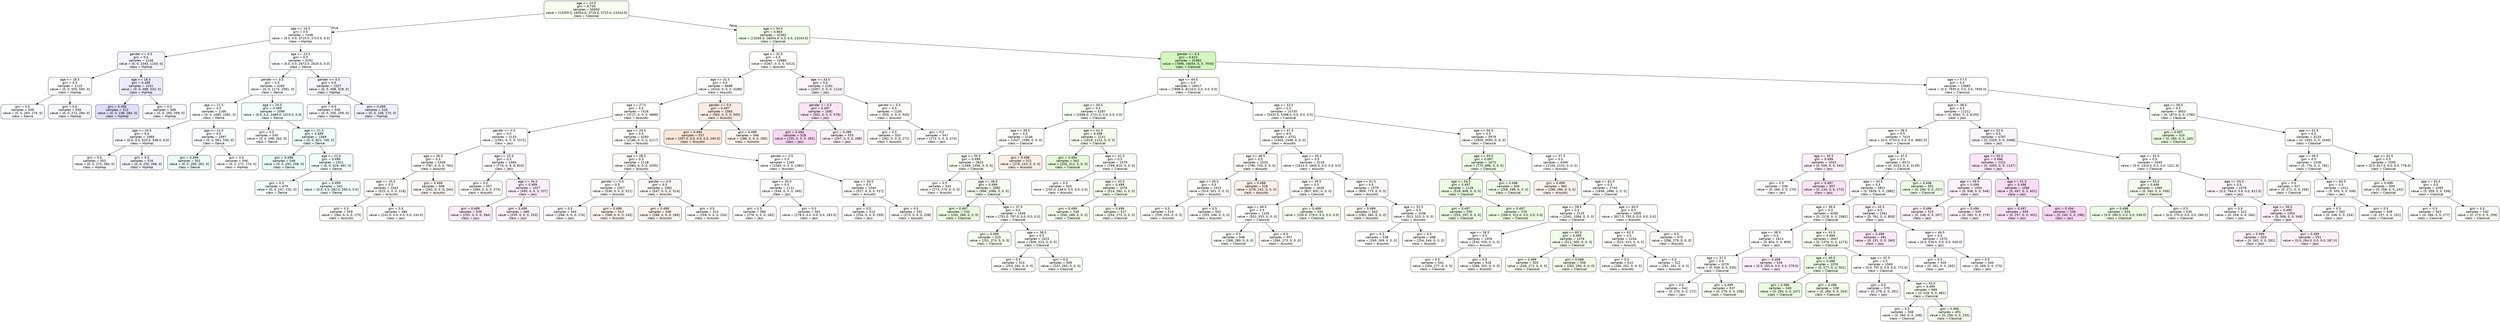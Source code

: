 digraph Tree {
node [shape=box, style="filled, rounded", color="black", fontname="helvetica"] ;
edge [fontname="helvetica"] ;
0 [label="age <= 24.5\ngini = 0.745\nsamples = 50000\nvalue = [13265.0, 16054.0, 3715.0, 3723.0, 13243.0]\nclass = Classical", fillcolor="#f5fdf0"] ;
1 [label="age <= 19.5\ngini = 0.5\nsamples = 7438\nvalue = [0.0, 0.0, 3715.0, 3723.0, 0.0]\nclass = HipHop", fillcolor="#ffffff"] ;
0 -> 1 [labeldistance=2.5, labelangle=45, headlabel="True"] ;
2 [label="gender <= 0.5\ngini = 0.5\nsamples = 2146\nvalue = [0, 0, 1043, 1103, 0]\nclass = HipHop", fillcolor="#f4f4fe"] ;
1 -> 2 ;
3 [label="age <= 18.5\ngini = 0.5\nsamples = 1115\nvalue = [0, 0, 555, 560, 0]\nclass = HipHop", fillcolor="#fdfdff"] ;
2 -> 3 ;
4 [label="gini = 0.5\nsamples = 559\nvalue = [0, 0, 283, 276, 0]\nclass = Dance", fillcolor="#fafefe"] ;
3 -> 4 ;
5 [label="gini = 0.5\nsamples = 556\nvalue = [0, 0, 272, 284, 0]\nclass = HipHop", fillcolor="#f7f7fe"] ;
3 -> 5 ;
6 [label="age <= 18.5\ngini = 0.499\nsamples = 1031\nvalue = [0, 0, 488, 543, 0]\nclass = HipHop", fillcolor="#ebebfc"] ;
2 -> 6 ;
7 [label="gini = 0.496\nsamples = 522\nvalue = [0, 0, 238, 284, 0]\nclass = HipHop", fillcolor="#dfdffb"] ;
6 -> 7 ;
8 [label="gini = 0.5\nsamples = 509\nvalue = [0, 0, 250, 259, 0]\nclass = HipHop", fillcolor="#f8f8fe"] ;
6 -> 8 ;
9 [label="age <= 23.5\ngini = 0.5\nsamples = 5292\nvalue = [0.0, 0.0, 2672.0, 2620.0, 0.0]\nclass = Dance", fillcolor="#fbfefe"] ;
1 -> 9 ;
10 [label="gender <= 0.5\ngini = 0.5\nsamples = 4265\nvalue = [0, 0, 2174, 2091, 0]\nclass = Dance", fillcolor="#f7fefd"] ;
9 -> 10 ;
11 [label="age <= 21.5\ngini = 0.5\nsamples = 2166\nvalue = [0, 0, 1085, 1081, 0]\nclass = Dance", fillcolor="#feffff"] ;
10 -> 11 ;
12 [label="age <= 20.5\ngini = 0.5\nsamples = 1069\nvalue = [0.0, 0.0, 523.0, 546.0, 0.0]\nclass = HipHop", fillcolor="#f7f7fe"] ;
11 -> 12 ;
13 [label="gini = 0.5\nsamples = 553\nvalue = [0, 0, 273, 280, 0]\nclass = HipHop", fillcolor="#fafafe"] ;
12 -> 13 ;
14 [label="gini = 0.5\nsamples = 516\nvalue = [0, 0, 250, 266, 0]\nclass = HipHop", fillcolor="#f3f3fd"] ;
12 -> 14 ;
15 [label="age <= 22.5\ngini = 0.5\nsamples = 1097\nvalue = [0, 0, 562, 535, 0]\nclass = Dance", fillcolor="#f5fefc"] ;
11 -> 15 ;
16 [label="gini = 0.499\nsamples = 551\nvalue = [0, 0, 290, 261, 0]\nclass = Dance", fillcolor="#ebfcf9"] ;
15 -> 16 ;
17 [label="gini = 0.5\nsamples = 546\nvalue = [0, 0, 272, 274, 0]\nclass = HipHop", fillcolor="#fefeff"] ;
15 -> 17 ;
18 [label="age <= 20.5\ngini = 0.499\nsamples = 2099\nvalue = [0.0, 0.0, 1089.0, 1010.0, 0.0]\nclass = Dance", fillcolor="#f1fdfb"] ;
10 -> 18 ;
19 [label="gini = 0.5\nsamples = 530\nvalue = [0, 0, 268, 262, 0]\nclass = Dance", fillcolor="#fbfefe"] ;
18 -> 19 ;
20 [label="age <= 21.5\ngini = 0.499\nsamples = 1569\nvalue = [0, 0, 821, 748, 0]\nclass = Dance", fillcolor="#edfdfa"] ;
18 -> 20 ;
21 [label="gini = 0.498\nsamples = 548\nvalue = [0, 0, 292, 256, 0]\nclass = Dance", fillcolor="#e7fcf8"] ;
20 -> 21 ;
22 [label="age <= 22.5\ngini = 0.499\nsamples = 1021\nvalue = [0, 0, 529, 492, 0]\nclass = Dance", fillcolor="#f1fdfb"] ;
20 -> 22 ;
23 [label="gini = 0.5\nsamples = 479\nvalue = [0, 0, 247, 232, 0]\nclass = Dance", fillcolor="#f3fdfb"] ;
22 -> 23 ;
24 [label="gini = 0.499\nsamples = 542\nvalue = [0.0, 0.0, 282.0, 260.0, 0.0]\nclass = Dance", fillcolor="#f0fdfa"] ;
22 -> 24 ;
25 [label="gender <= 0.5\ngini = 0.5\nsamples = 1027\nvalue = [0, 0, 498, 529, 0]\nclass = HipHop", fillcolor="#f4f3fd"] ;
9 -> 25 ;
26 [label="gini = 0.5\nsamples = 509\nvalue = [0, 0, 250, 259, 0]\nclass = HipHop", fillcolor="#f8f8fe"] ;
25 -> 26 ;
27 [label="gini = 0.499\nsamples = 518\nvalue = [0, 0, 248, 270, 0]\nclass = HipHop", fillcolor="#efeffd"] ;
25 -> 27 ;
28 [label="age <= 34.5\ngini = 0.664\nsamples = 42562\nvalue = [13265.0, 16054.0, 0.0, 0.0, 13243.0]\nclass = Classical", fillcolor="#f2fdec"] ;
0 -> 28 [labeldistance=2.5, labelangle=-45, headlabel="False"] ;
29 [label="age <= 32.5\ngini = 0.5\nsamples = 10680\nvalue = [5367, 0, 0, 0, 5313]\nclass = Acoustic", fillcolor="#fffefd"] ;
28 -> 29 ;
30 [label="age <= 31.5\ngini = 0.5\nsamples = 8499\nvalue = [4310, 0, 0, 0, 4189]\nclass = Acoustic", fillcolor="#fefbf9"] ;
29 -> 30 ;
31 [label="age <= 27.5\ngini = 0.5\nsamples = 7416\nvalue = [3727, 0, 0, 0, 3689]\nclass = Acoustic", fillcolor="#fffefd"] ;
30 -> 31 ;
32 [label="gender <= 0.5\ngini = 0.5\nsamples = 3133\nvalue = [1561, 0, 0, 0, 1572]\nclass = Jazz", fillcolor="#fffeff"] ;
31 -> 32 ;
33 [label="age <= 26.5\ngini = 0.5\nsamples = 1549\nvalue = [787, 0, 0, 0, 762]\nclass = Acoustic", fillcolor="#fefbf9"] ;
32 -> 33 ;
34 [label="age <= 25.5\ngini = 0.5\nsamples = 1043\nvalue = [525, 0, 0, 0, 518]\nclass = Acoustic", fillcolor="#fffdfc"] ;
33 -> 34 ;
35 [label="gini = 0.5\nsamples = 559\nvalue = [284, 0, 0, 0, 275]\nclass = Acoustic", fillcolor="#fefbf9"] ;
34 -> 35 ;
36 [label="gini = 0.5\nsamples = 484\nvalue = [241.0, 0.0, 0.0, 0.0, 243.0]\nclass = Jazz", fillcolor="#fffdfe"] ;
34 -> 36 ;
37 [label="gini = 0.499\nsamples = 506\nvalue = [262, 0, 0, 0, 244]\nclass = Acoustic", fillcolor="#fdf6f1"] ;
33 -> 37 ;
38 [label="age <= 25.5\ngini = 0.5\nsamples = 1584\nvalue = [774, 0, 0, 0, 810]\nclass = Jazz", fillcolor="#fef6fc"] ;
32 -> 38 ;
39 [label="gini = 0.5\nsamples = 557\nvalue = [284, 0, 0, 0, 273]\nclass = Acoustic", fillcolor="#fefaf7"] ;
38 -> 39 ;
40 [label="age <= 26.5\ngini = 0.499\nsamples = 1027\nvalue = [490, 0, 0, 0, 537]\nclass = Jazz", fillcolor="#fdeef9"] ;
38 -> 40 ;
41 [label="gini = 0.499\nsamples = 539\nvalue = [255, 0, 0, 0, 284]\nclass = Jazz", fillcolor="#fcebf9"] ;
40 -> 41 ;
42 [label="gini = 0.499\nsamples = 488\nvalue = [235, 0, 0, 0, 253]\nclass = Jazz", fillcolor="#fdf1fb"] ;
40 -> 42 ;
43 [label="age <= 29.5\ngini = 0.5\nsamples = 4283\nvalue = [2166, 0, 0, 0, 2117]\nclass = Acoustic", fillcolor="#fefcfb"] ;
31 -> 43 ;
44 [label="age <= 28.5\ngini = 0.5\nsamples = 2118\nvalue = [1083, 0, 0, 0, 1035]\nclass = Acoustic", fillcolor="#fef9f6"] ;
43 -> 44 ;
45 [label="gender <= 0.5\ngini = 0.5\nsamples = 1057\nvalue = [536, 0, 0, 0, 521]\nclass = Acoustic", fillcolor="#fefbf9"] ;
44 -> 45 ;
46 [label="gini = 0.5\nsamples = 544\nvalue = [268, 0, 0, 0, 276]\nclass = Jazz", fillcolor="#fef9fd"] ;
45 -> 46 ;
47 [label="gini = 0.499\nsamples = 513\nvalue = [268, 0, 0, 0, 245]\nclass = Acoustic", fillcolor="#fdf4ee"] ;
45 -> 47 ;
48 [label="gender <= 0.5\ngini = 0.5\nsamples = 1061\nvalue = [547, 0, 0, 0, 514]\nclass = Acoustic", fillcolor="#fdf7f3"] ;
44 -> 48 ;
49 [label="gini = 0.499\nsamples = 548\nvalue = [288, 0, 0, 0, 260]\nclass = Acoustic", fillcolor="#fcf3ec"] ;
48 -> 49 ;
50 [label="gini = 0.5\nsamples = 513\nvalue = [259, 0, 0, 0, 254]\nclass = Acoustic", fillcolor="#fefdfb"] ;
48 -> 50 ;
51 [label="gender <= 0.5\ngini = 0.5\nsamples = 2165\nvalue = [1083, 0, 0, 0, 1082]\nclass = Acoustic", fillcolor="#ffffff"] ;
43 -> 51 ;
52 [label="age <= 30.5\ngini = 0.5\nsamples = 1121\nvalue = [556, 0, 0, 0, 565]\nclass = Jazz", fillcolor="#fffcfe"] ;
51 -> 52 ;
53 [label="gini = 0.5\nsamples = 560\nvalue = [278, 0, 0, 0, 282]\nclass = Jazz", fillcolor="#fffcfe"] ;
52 -> 53 ;
54 [label="gini = 0.5\nsamples = 561\nvalue = [278.0, 0.0, 0.0, 0.0, 283.0]\nclass = Jazz", fillcolor="#fffcfe"] ;
52 -> 54 ;
55 [label="age <= 30.5\ngini = 0.5\nsamples = 1044\nvalue = [527, 0, 0, 0, 517]\nclass = Acoustic", fillcolor="#fffdfb"] ;
51 -> 55 ;
56 [label="gini = 0.5\nsamples = 513\nvalue = [254, 0, 0, 0, 259]\nclass = Jazz", fillcolor="#fefbfe"] ;
55 -> 56 ;
57 [label="gini = 0.5\nsamples = 531\nvalue = [273, 0, 0, 0, 258]\nclass = Acoustic", fillcolor="#fef8f4"] ;
55 -> 57 ;
58 [label="gender <= 0.5\ngini = 0.497\nsamples = 1083\nvalue = [583, 0, 0, 0, 500]\nclass = Acoustic", fillcolor="#fbede3"] ;
30 -> 58 ;
59 [label="gini = 0.494\nsamples = 537\nvalue = [297.0, 0.0, 0.0, 0.0, 240.0]\nclass = Acoustic", fillcolor="#fae7d9"] ;
58 -> 59 ;
60 [label="gini = 0.499\nsamples = 546\nvalue = [286, 0, 0, 0, 260]\nclass = Acoustic", fillcolor="#fdf4ed"] ;
58 -> 60 ;
61 [label="age <= 33.5\ngini = 0.5\nsamples = 2181\nvalue = [1057, 0, 0, 0, 1124]\nclass = Jazz", fillcolor="#fdf3fb"] ;
29 -> 61 ;
62 [label="gender <= 0.5\ngini = 0.497\nsamples = 1081\nvalue = [502, 0, 0, 0, 579]\nclass = Jazz", fillcolor="#fce5f7"] ;
61 -> 62 ;
63 [label="gini = 0.494\nsamples = 528\nvalue = [235, 0, 0, 0, 293]\nclass = Jazz", fillcolor="#fad8f3"] ;
62 -> 63 ;
64 [label="gini = 0.499\nsamples = 553\nvalue = [267, 0, 0, 0, 286]\nclass = Jazz", fillcolor="#fdf2fb"] ;
62 -> 64 ;
65 [label="gender <= 0.5\ngini = 0.5\nsamples = 1100\nvalue = [555, 0, 0, 0, 545]\nclass = Acoustic", fillcolor="#fffdfb"] ;
61 -> 65 ;
66 [label="gini = 0.5\nsamples = 553\nvalue = [282, 0, 0, 0, 271]\nclass = Acoustic", fillcolor="#fefaf7"] ;
65 -> 66 ;
67 [label="gini = 0.5\nsamples = 547\nvalue = [273, 0, 0, 0, 274]\nclass = Jazz", fillcolor="#fffeff"] ;
65 -> 67 ;
68 [label="gender <= 0.5\ngini = 0.623\nsamples = 31882\nvalue = [7898, 16054, 0, 0, 7930]\nclass = Classical", fillcolor="#d2f6bc"] ;
28 -> 68 ;
69 [label="age <= 44.5\ngini = 0.5\nsamples = 16017\nvalue = [7898.0, 8119.0, 0.0, 0.0, 0.0]\nclass = Classical", fillcolor="#fbfefa"] ;
68 -> 69 ;
70 [label="age <= 40.5\ngini = 0.5\nsamples = 5287\nvalue = [2566.0, 2721.0, 0.0, 0.0, 0.0]\nclass = Classical", fillcolor="#f7fef4"] ;
69 -> 70 ;
71 [label="age <= 39.5\ngini = 0.5\nsamples = 3146\nvalue = [1547, 1599, 0, 0, 0]\nclass = Classical", fillcolor="#fbfef9"] ;
70 -> 71 ;
72 [label="age <= 35.5\ngini = 0.499\nsamples = 2625\nvalue = [1269, 1356, 0, 0, 0]\nclass = Classical", fillcolor="#f7fdf2"] ;
71 -> 72 ;
73 [label="gini = 0.5\nsamples = 543\nvalue = [273, 270, 0, 0, 0]\nclass = Acoustic", fillcolor="#fffefd"] ;
72 -> 73 ;
74 [label="age <= 36.5\ngini = 0.499\nsamples = 2082\nvalue = [996, 1086, 0, 0, 0]\nclass = Classical", fillcolor="#f4fdef"] ;
72 -> 74 ;
75 [label="gini = 0.497\nsamples = 534\nvalue = [245, 289, 0, 0, 0]\nclass = Classical", fillcolor="#ebfbe1"] ;
74 -> 75 ;
76 [label="age <= 37.5\ngini = 0.5\nsamples = 1548\nvalue = [751.0, 797.0, 0.0, 0.0, 0.0]\nclass = Classical", fillcolor="#f7fdf4"] ;
74 -> 76 ;
77 [label="gini = 0.499\nsamples = 525\nvalue = [251, 274, 0, 0, 0]\nclass = Classical", fillcolor="#f4fdee"] ;
76 -> 77 ;
78 [label="age <= 38.5\ngini = 0.5\nsamples = 1023\nvalue = [500, 523, 0, 0, 0]\nclass = Classical", fillcolor="#f9fef6"] ;
76 -> 78 ;
79 [label="gini = 0.5\nsamples = 514\nvalue = [253, 261, 0, 0, 0]\nclass = Classical", fillcolor="#fbfef9"] ;
78 -> 79 ;
80 [label="gini = 0.5\nsamples = 509\nvalue = [247, 262, 0, 0, 0]\nclass = Classical", fillcolor="#f7fef4"] ;
78 -> 80 ;
81 [label="gini = 0.498\nsamples = 521\nvalue = [278, 243, 0, 0, 0]\nclass = Acoustic", fillcolor="#fcefe6"] ;
71 -> 81 ;
82 [label="age <= 41.5\ngini = 0.499\nsamples = 2141\nvalue = [1019, 1122, 0, 0, 0]\nclass = Classical", fillcolor="#f3fded"] ;
70 -> 82 ;
83 [label="gini = 0.494\nsamples = 562\nvalue = [250, 312, 0, 0, 0]\nclass = Classical", fillcolor="#e5fad8"] ;
82 -> 83 ;
84 [label="age <= 42.5\ngini = 0.5\nsamples = 1579\nvalue = [769, 810, 0, 0, 0]\nclass = Classical", fillcolor="#f8fef5"] ;
82 -> 84 ;
85 [label="gini = 0.5\nsamples = 503\nvalue = [255.0, 248.0, 0.0, 0.0, 0.0]\nclass = Acoustic", fillcolor="#fefcfa"] ;
84 -> 85 ;
86 [label="age <= 43.5\ngini = 0.499\nsamples = 1076\nvalue = [514, 562, 0, 0, 0]\nclass = Classical", fillcolor="#f4fdee"] ;
84 -> 86 ;
87 [label="gini = 0.499\nsamples = 549\nvalue = [260, 289, 0, 0, 0]\nclass = Classical", fillcolor="#f2fceb"] ;
86 -> 87 ;
88 [label="gini = 0.499\nsamples = 527\nvalue = [254, 273, 0, 0, 0]\nclass = Classical", fillcolor="#f6fdf1"] ;
86 -> 88 ;
89 [label="age <= 53.5\ngini = 0.5\nsamples = 10730\nvalue = [5332.0, 5398.0, 0.0, 0.0, 0.0]\nclass = Classical", fillcolor="#fdfffd"] ;
69 -> 89 ;
90 [label="age <= 47.5\ngini = 0.5\nsamples = 4751\nvalue = [2403, 2348, 0, 0, 0]\nclass = Acoustic", fillcolor="#fefcfa"] ;
89 -> 90 ;
91 [label="age <= 46.5\ngini = 0.5\nsamples = 1533\nvalue = [790, 743, 0, 0, 0]\nclass = Acoustic", fillcolor="#fdf8f3"] ;
90 -> 91 ;
92 [label="age <= 45.5\ngini = 0.5\nsamples = 1015\nvalue = [514, 501, 0, 0, 0]\nclass = Acoustic", fillcolor="#fefcfa"] ;
91 -> 92 ;
93 [label="gini = 0.5\nsamples = 514\nvalue = [259, 255, 0, 0, 0]\nclass = Acoustic", fillcolor="#fffdfc"] ;
92 -> 93 ;
94 [label="gini = 0.5\nsamples = 501\nvalue = [255, 246, 0, 0, 0]\nclass = Acoustic", fillcolor="#fefbf8"] ;
92 -> 94 ;
95 [label="gini = 0.498\nsamples = 518\nvalue = [276, 242, 0, 0, 0]\nclass = Acoustic", fillcolor="#fcefe7"] ;
91 -> 95 ;
96 [label="age <= 50.5\ngini = 0.5\nsamples = 3218\nvalue = [1613.0, 1605.0, 0.0, 0.0, 0.0]\nclass = Acoustic", fillcolor="#fffefe"] ;
90 -> 96 ;
97 [label="age <= 49.5\ngini = 0.5\nsamples = 1639\nvalue = [807, 832, 0, 0, 0]\nclass = Classical", fillcolor="#fbfef9"] ;
96 -> 97 ;
98 [label="age <= 48.5\ngini = 0.5\nsamples = 1105\nvalue = [552, 553, 0, 0, 0]\nclass = Classical", fillcolor="#ffffff"] ;
97 -> 98 ;
99 [label="gini = 0.5\nsamples = 548\nvalue = [268, 280, 0, 0, 0]\nclass = Classical", fillcolor="#f9fef7"] ;
98 -> 99 ;
100 [label="gini = 0.5\nsamples = 557\nvalue = [284, 273, 0, 0, 0]\nclass = Acoustic", fillcolor="#fefaf7"] ;
98 -> 100 ;
101 [label="gini = 0.499\nsamples = 534\nvalue = [255.0, 279.0, 0.0, 0.0, 0.0]\nclass = Classical", fillcolor="#f4fdee"] ;
97 -> 101 ;
102 [label="age <= 51.5\ngini = 0.5\nsamples = 1579\nvalue = [806, 773, 0, 0, 0]\nclass = Acoustic", fillcolor="#fefaf7"] ;
96 -> 102 ;
103 [label="gini = 0.499\nsamples = 543\nvalue = [283, 260, 0, 0, 0]\nclass = Acoustic", fillcolor="#fdf5ef"] ;
102 -> 103 ;
104 [label="age <= 52.5\ngini = 0.5\nsamples = 1036\nvalue = [523, 513, 0, 0, 0]\nclass = Acoustic", fillcolor="#fffdfb"] ;
102 -> 104 ;
105 [label="gini = 0.5\nsamples = 538\nvalue = [269, 269, 0, 0, 0]\nclass = Acoustic", fillcolor="#ffffff"] ;
104 -> 105 ;
106 [label="gini = 0.5\nsamples = 498\nvalue = [254, 244, 0, 0, 0]\nclass = Acoustic", fillcolor="#fefaf7"] ;
104 -> 106 ;
107 [label="age <= 56.5\ngini = 0.5\nsamples = 5979\nvalue = [2929, 3050, 0, 0, 0]\nclass = Classical", fillcolor="#fafef7"] ;
89 -> 107 ;
108 [label="age <= 55.5\ngini = 0.497\nsamples = 1673\nvalue = [775, 898, 0, 0, 0]\nclass = Classical", fillcolor="#edfbe4"] ;
107 -> 108 ;
109 [label="age <= 54.5\ngini = 0.497\nsamples = 1128\nvalue = [519, 609, 0, 0, 0]\nclass = Classical", fillcolor="#ebfbe2"] ;
108 -> 109 ;
110 [label="gini = 0.497\nsamples = 550\nvalue = [253, 297, 0, 0, 0]\nclass = Classical", fillcolor="#ebfbe2"] ;
109 -> 110 ;
111 [label="gini = 0.497\nsamples = 578\nvalue = [266.0, 312.0, 0.0, 0.0, 0.0]\nclass = Classical", fillcolor="#ecfbe2"] ;
109 -> 111 ;
112 [label="gini = 0.498\nsamples = 545\nvalue = [256, 289, 0, 0, 0]\nclass = Classical", fillcolor="#f0fce8"] ;
108 -> 112 ;
113 [label="age <= 57.5\ngini = 0.5\nsamples = 4306\nvalue = [2154, 2152, 0, 0, 0]\nclass = Acoustic", fillcolor="#ffffff"] ;
107 -> 113 ;
114 [label="gini = 0.499\nsamples = 562\nvalue = [296, 266, 0, 0, 0]\nclass = Acoustic", fillcolor="#fcf2eb"] ;
113 -> 114 ;
115 [label="age <= 61.5\ngini = 0.5\nsamples = 3744\nvalue = [1858, 1886, 0, 0, 0]\nclass = Classical", fillcolor="#fdfffc"] ;
113 -> 115 ;
116 [label="age <= 59.5\ngini = 0.5\nsamples = 2135\nvalue = [1041, 1094, 0, 0, 0]\nclass = Classical", fillcolor="#f9fef5"] ;
115 -> 116 ;
117 [label="age <= 58.5\ngini = 0.5\nsamples = 1059\nvalue = [530, 529, 0, 0, 0]\nclass = Acoustic", fillcolor="#ffffff"] ;
116 -> 117 ;
118 [label="gini = 0.5\nsamples = 541\nvalue = [264, 277, 0, 0, 0]\nclass = Classical", fillcolor="#f9fef6"] ;
117 -> 118 ;
119 [label="gini = 0.5\nsamples = 518\nvalue = [266, 252, 0, 0, 0]\nclass = Acoustic", fillcolor="#fef8f5"] ;
117 -> 119 ;
120 [label="age <= 60.5\ngini = 0.499\nsamples = 1076\nvalue = [511, 565, 0, 0, 0]\nclass = Classical", fillcolor="#f2fdec"] ;
116 -> 120 ;
121 [label="gini = 0.499\nsamples = 520\nvalue = [249, 271, 0, 0, 0]\nclass = Classical", fillcolor="#f4fdef"] ;
120 -> 121 ;
122 [label="gini = 0.498\nsamples = 556\nvalue = [262, 294, 0, 0, 0]\nclass = Classical", fillcolor="#f1fce9"] ;
120 -> 122 ;
123 [label="age <= 63.5\ngini = 0.5\nsamples = 1609\nvalue = [817.0, 792.0, 0.0, 0.0, 0.0]\nclass = Acoustic", fillcolor="#fefbf9"] ;
115 -> 123 ;
124 [label="age <= 62.5\ngini = 0.5\nsamples = 1034\nvalue = [521, 513, 0, 0, 0]\nclass = Acoustic", fillcolor="#fffdfc"] ;
123 -> 124 ;
125 [label="gini = 0.5\nsamples = 512\nvalue = [260, 252, 0, 0, 0]\nclass = Acoustic", fillcolor="#fefbf9"] ;
124 -> 125 ;
126 [label="gini = 0.5\nsamples = 522\nvalue = [261, 261, 0, 0, 0]\nclass = Acoustic", fillcolor="#ffffff"] ;
124 -> 126 ;
127 [label="gini = 0.5\nsamples = 575\nvalue = [296, 279, 0, 0, 0]\nclass = Acoustic", fillcolor="#fef8f4"] ;
123 -> 127 ;
128 [label="age <= 57.5\ngini = 0.5\nsamples = 15865\nvalue = [0.0, 7935.0, 0.0, 0.0, 7930.0]\nclass = Classical", fillcolor="#ffffff"] ;
68 -> 128 ;
129 [label="age <= 48.5\ngini = 0.5\nsamples = 12212\nvalue = [0, 6062, 0, 0, 6150]\nclass = Jazz", fillcolor="#fffcfe"] ;
128 -> 129 ;
130 [label="age <= 36.5\ngini = 0.5\nsamples = 7415\nvalue = [0.0, 3733.0, 0.0, 0.0, 3682.0]\nclass = Classical", fillcolor="#fdfffc"] ;
129 -> 130 ;
131 [label="age <= 35.5\ngini = 0.499\nsamples = 1043\nvalue = [0, 500, 0, 0, 543]\nclass = Jazz", fillcolor="#fdeffa"] ;
130 -> 131 ;
132 [label="gini = 0.5\nsamples = 536\nvalue = [0, 266, 0, 0, 270]\nclass = Jazz", fillcolor="#fffcfe"] ;
131 -> 132 ;
133 [label="gini = 0.497\nsamples = 507\nvalue = [0, 234, 0, 0, 273]\nclass = Jazz", fillcolor="#fbe3f6"] ;
131 -> 133 ;
134 [label="age <= 47.5\ngini = 0.5\nsamples = 6372\nvalue = [0, 3233, 0, 0, 3139]\nclass = Classical", fillcolor="#fbfef9"] ;
130 -> 134 ;
135 [label="age <= 44.5\ngini = 0.5\nsamples = 5821\nvalue = [0, 2939, 0, 0, 2882]\nclass = Classical", fillcolor="#fcfefb"] ;
134 -> 135 ;
136 [label="age <= 39.5\ngini = 0.5\nsamples = 4260\nvalue = [0, 2178, 0, 0, 2082]\nclass = Classical", fillcolor="#f9fef6"] ;
135 -> 136 ;
137 [label="age <= 38.5\ngini = 0.5\nsamples = 1613\nvalue = [0, 804, 0, 0, 809]\nclass = Jazz", fillcolor="#fffeff"] ;
136 -> 137 ;
138 [label="age <= 37.5\ngini = 0.5\nsamples = 1079\nvalue = [0, 549, 0, 0, 530]\nclass = Classical", fillcolor="#fafef8"] ;
137 -> 138 ;
139 [label="gini = 0.5\nsamples = 542\nvalue = [0, 270, 0, 0, 272]\nclass = Jazz", fillcolor="#fffeff"] ;
138 -> 139 ;
140 [label="gini = 0.499\nsamples = 537\nvalue = [0, 279, 0, 0, 258]\nclass = Classical", fillcolor="#f5fdf0"] ;
138 -> 140 ;
141 [label="gini = 0.499\nsamples = 534\nvalue = [0.0, 255.0, 0.0, 0.0, 279.0]\nclass = Jazz", fillcolor="#fdeefa"] ;
137 -> 141 ;
142 [label="age <= 41.5\ngini = 0.499\nsamples = 2647\nvalue = [0, 1374, 0, 0, 1273]\nclass = Classical", fillcolor="#f5fdf0"] ;
136 -> 142 ;
143 [label="age <= 40.5\ngini = 0.498\nsamples = 1078\nvalue = [0, 577, 0, 0, 501]\nclass = Classical", fillcolor="#eefce5"] ;
142 -> 143 ;
144 [label="gini = 0.496\nsamples = 540\nvalue = [0, 293, 0, 0, 247]\nclass = Classical", fillcolor="#eafbe0"] ;
143 -> 144 ;
145 [label="gini = 0.498\nsamples = 538\nvalue = [0, 284, 0, 0, 254]\nclass = Classical", fillcolor="#f1fcea"] ;
143 -> 145 ;
146 [label="age <= 42.5\ngini = 0.5\nsamples = 1569\nvalue = [0.0, 797.0, 0.0, 0.0, 772.0]\nclass = Classical", fillcolor="#fbfef9"] ;
142 -> 146 ;
147 [label="gini = 0.5\nsamples = 570\nvalue = [0, 279, 0, 0, 291]\nclass = Jazz", fillcolor="#fef7fc"] ;
146 -> 147 ;
148 [label="age <= 43.5\ngini = 0.499\nsamples = 999\nvalue = [0, 518, 0, 0, 481]\nclass = Classical", fillcolor="#f6fdf1"] ;
146 -> 148 ;
149 [label="gini = 0.5\nsamples = 508\nvalue = [0, 260, 0, 0, 248]\nclass = Classical", fillcolor="#f9fef6"] ;
148 -> 149 ;
150 [label="gini = 0.499\nsamples = 491\nvalue = [0, 258, 0, 0, 233]\nclass = Classical", fillcolor="#f2fcec"] ;
148 -> 150 ;
151 [label="age <= 45.5\ngini = 0.5\nsamples = 1561\nvalue = [0, 761, 0, 0, 800]\nclass = Jazz", fillcolor="#fef5fc"] ;
135 -> 151 ;
152 [label="gini = 0.498\nsamples = 491\nvalue = [0, 231, 0, 0, 260]\nclass = Jazz", fillcolor="#fce9f8"] ;
151 -> 152 ;
153 [label="age <= 46.5\ngini = 0.5\nsamples = 1070\nvalue = [0.0, 530.0, 0.0, 0.0, 540.0]\nclass = Jazz", fillcolor="#fffbfe"] ;
151 -> 153 ;
154 [label="gini = 0.5\nsamples = 526\nvalue = [0, 261, 0, 0, 265]\nclass = Jazz", fillcolor="#fffcfe"] ;
153 -> 154 ;
155 [label="gini = 0.5\nsamples = 544\nvalue = [0, 269, 0, 0, 275]\nclass = Jazz", fillcolor="#fefbfe"] ;
153 -> 155 ;
156 [label="gini = 0.498\nsamples = 551\nvalue = [0, 294, 0, 0, 257]\nclass = Classical", fillcolor="#eefce6"] ;
134 -> 156 ;
157 [label="age <= 52.5\ngini = 0.5\nsamples = 4797\nvalue = [0, 2329, 0, 0, 2468]\nclass = Jazz", fillcolor="#fef4fb"] ;
129 -> 157 ;
158 [label="age <= 50.5\ngini = 0.498\nsamples = 2152\nvalue = [0, 1005, 0, 0, 1147]\nclass = Jazz", fillcolor="#fce6f7"] ;
157 -> 158 ;
159 [label="age <= 49.5\ngini = 0.499\nsamples = 1054\nvalue = [0, 508, 0, 0, 546]\nclass = Jazz", fillcolor="#fdf1fb"] ;
158 -> 159 ;
160 [label="gini = 0.499\nsamples = 515\nvalue = [0, 248, 0, 0, 267]\nclass = Jazz", fillcolor="#fdf1fb"] ;
159 -> 160 ;
161 [label="gini = 0.499\nsamples = 539\nvalue = [0, 260, 0, 0, 279]\nclass = Jazz", fillcolor="#fdf2fb"] ;
159 -> 161 ;
162 [label="age <= 51.5\ngini = 0.496\nsamples = 1098\nvalue = [0, 497, 0, 0, 601]\nclass = Jazz", fillcolor="#fbddf4"] ;
158 -> 162 ;
163 [label="gini = 0.497\nsamples = 559\nvalue = [0, 257, 0, 0, 302]\nclass = Jazz", fillcolor="#fbe1f6"] ;
162 -> 163 ;
164 [label="gini = 0.494\nsamples = 539\nvalue = [0, 240, 0, 0, 299]\nclass = Jazz", fillcolor="#fad8f3"] ;
162 -> 164 ;
165 [label="age <= 54.5\ngini = 0.5\nsamples = 2645\nvalue = [0.0, 1324.0, 0.0, 0.0, 1321.0]\nclass = Classical", fillcolor="#ffffff"] ;
157 -> 165 ;
166 [label="age <= 53.5\ngini = 0.499\nsamples = 1069\nvalue = [0, 560, 0, 0, 509]\nclass = Classical", fillcolor="#f3fded"] ;
165 -> 166 ;
167 [label="gini = 0.498\nsamples = 534\nvalue = [0.0, 285.0, 0.0, 0.0, 249.0]\nclass = Classical", fillcolor="#eefce6"] ;
166 -> 167 ;
168 [label="gini = 0.5\nsamples = 535\nvalue = [0.0, 275.0, 0.0, 0.0, 260.0]\nclass = Classical", fillcolor="#f8fef4"] ;
166 -> 168 ;
169 [label="age <= 55.5\ngini = 0.5\nsamples = 1576\nvalue = [0.0, 764.0, 0.0, 0.0, 812.0]\nclass = Jazz", fillcolor="#fdf3fb"] ;
165 -> 169 ;
170 [label="gini = 0.5\nsamples = 522\nvalue = [0, 258, 0, 0, 264]\nclass = Jazz", fillcolor="#fefafe"] ;
169 -> 170 ;
171 [label="age <= 56.5\ngini = 0.499\nsamples = 1054\nvalue = [0, 506, 0, 0, 548]\nclass = Jazz", fillcolor="#fdf0fa"] ;
169 -> 171 ;
172 [label="gini = 0.499\nsamples = 503\nvalue = [0, 242, 0, 0, 261]\nclass = Jazz", fillcolor="#fdf1fa"] ;
171 -> 172 ;
173 [label="gini = 0.499\nsamples = 551\nvalue = [0.0, 264.0, 0.0, 0.0, 287.0]\nclass = Jazz", fillcolor="#fdeffa"] ;
171 -> 173 ;
174 [label="age <= 58.5\ngini = 0.5\nsamples = 3653\nvalue = [0, 1873, 0, 0, 1780]\nclass = Classical", fillcolor="#f8fef5"] ;
128 -> 174 ;
175 [label="gini = 0.497\nsamples = 520\nvalue = [0, 280, 0, 0, 240]\nclass = Classical", fillcolor="#ecfbe3"] ;
174 -> 175 ;
176 [label="age <= 61.5\ngini = 0.5\nsamples = 3133\nvalue = [0, 1593, 0, 0, 1540]\nclass = Classical", fillcolor="#fbfef8"] ;
174 -> 176 ;
177 [label="age <= 59.5\ngini = 0.5\nsamples = 1538\nvalue = [0, 776, 0, 0, 762]\nclass = Classical", fillcolor="#fdfffb"] ;
176 -> 177 ;
178 [label="gini = 0.5\nsamples = 527\nvalue = [0, 271, 0, 0, 256]\nclass = Classical", fillcolor="#f8fef4"] ;
177 -> 178 ;
179 [label="age <= 60.5\ngini = 0.5\nsamples = 1011\nvalue = [0, 505, 0, 0, 506]\nclass = Jazz", fillcolor="#ffffff"] ;
177 -> 179 ;
180 [label="gini = 0.5\nsamples = 502\nvalue = [0, 248, 0, 0, 254]\nclass = Jazz", fillcolor="#fefafe"] ;
179 -> 180 ;
181 [label="gini = 0.5\nsamples = 509\nvalue = [0, 257, 0, 0, 252]\nclass = Classical", fillcolor="#fcfefb"] ;
179 -> 181 ;
182 [label="age <= 62.5\ngini = 0.5\nsamples = 1595\nvalue = [0.0, 817.0, 0.0, 0.0, 778.0]\nclass = Classical", fillcolor="#f9fef6"] ;
176 -> 182 ;
183 [label="gini = 0.499\nsamples = 500\nvalue = [0, 258, 0, 0, 242]\nclass = Classical", fillcolor="#f7fdf3"] ;
182 -> 183 ;
184 [label="age <= 63.5\ngini = 0.5\nsamples = 1095\nvalue = [0, 559, 0, 0, 536]\nclass = Classical", fillcolor="#fafef7"] ;
182 -> 184 ;
185 [label="gini = 0.5\nsamples = 563\nvalue = [0, 286, 0, 0, 277]\nclass = Classical", fillcolor="#fbfef9"] ;
184 -> 185 ;
186 [label="gini = 0.5\nsamples = 532\nvalue = [0, 273, 0, 0, 259]\nclass = Classical", fillcolor="#f8fef5"] ;
184 -> 186 ;
}